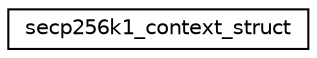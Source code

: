 digraph "Graphical Class Hierarchy"
{
  edge [fontname="Helvetica",fontsize="10",labelfontname="Helvetica",labelfontsize="10"];
  node [fontname="Helvetica",fontsize="10",shape=record];
  rankdir="LR";
  Node0 [label="secp256k1_context_struct",height=0.2,width=0.4,color="black", fillcolor="white", style="filled",URL="$d9/d6c/structsecp256k1__context__struct.html"];
}
